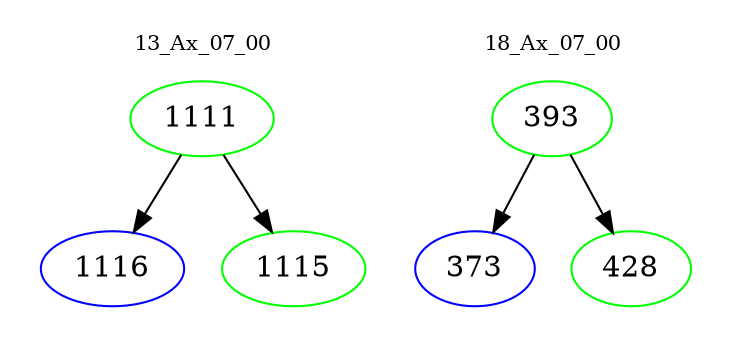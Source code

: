 digraph{
subgraph cluster_0 {
color = white
label = "13_Ax_07_00";
fontsize=10;
T0_1111 [label="1111", color="green"]
T0_1111 -> T0_1116 [color="black"]
T0_1116 [label="1116", color="blue"]
T0_1111 -> T0_1115 [color="black"]
T0_1115 [label="1115", color="green"]
}
subgraph cluster_1 {
color = white
label = "18_Ax_07_00";
fontsize=10;
T1_393 [label="393", color="green"]
T1_393 -> T1_373 [color="black"]
T1_373 [label="373", color="blue"]
T1_393 -> T1_428 [color="black"]
T1_428 [label="428", color="green"]
}
}
